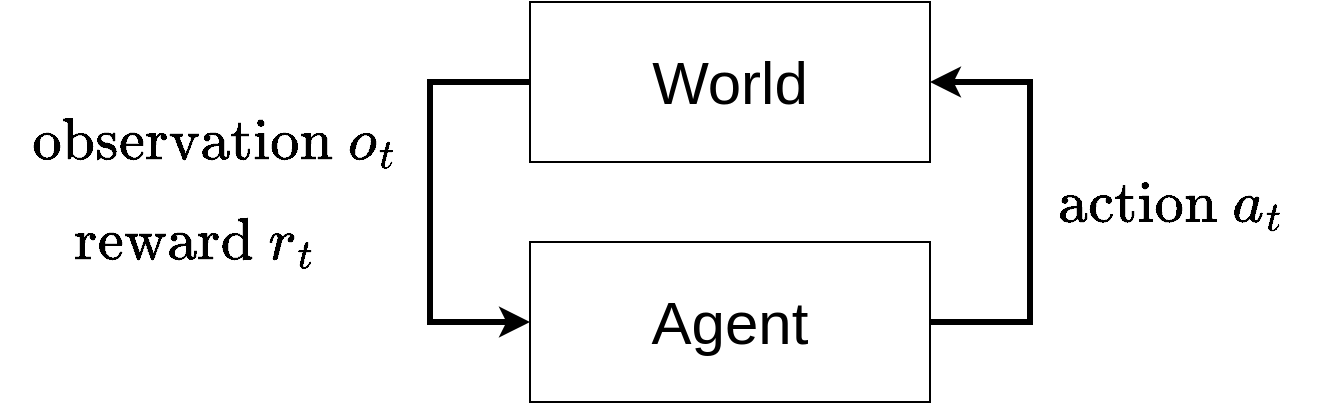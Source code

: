 <mxfile version="24.7.14">
  <diagram name="Page-1" id="i7ahLX3rDdSSNSi5fB6n">
    <mxGraphModel dx="1434" dy="858" grid="1" gridSize="10" guides="1" tooltips="1" connect="1" arrows="1" fold="1" page="1" pageScale="1" pageWidth="1100" pageHeight="850" math="1" shadow="0">
      <root>
        <mxCell id="0" />
        <mxCell id="1" parent="0" />
        <mxCell id="c6xofA1sn_3DLMmSxvKZ-4" style="edgeStyle=orthogonalEdgeStyle;rounded=0;orthogonalLoop=1;jettySize=auto;html=1;exitX=0;exitY=0.5;exitDx=0;exitDy=0;entryX=0;entryY=0.5;entryDx=0;entryDy=0;strokeWidth=3;" edge="1" parent="1" source="c6xofA1sn_3DLMmSxvKZ-1" target="c6xofA1sn_3DLMmSxvKZ-2">
          <mxGeometry relative="1" as="geometry">
            <Array as="points">
              <mxPoint x="390" y="240" />
              <mxPoint x="390" y="360" />
            </Array>
          </mxGeometry>
        </mxCell>
        <mxCell id="c6xofA1sn_3DLMmSxvKZ-1" value="World" style="rounded=0;whiteSpace=wrap;html=1;fontSize=30;" vertex="1" parent="1">
          <mxGeometry x="440" y="200" width="200" height="80" as="geometry" />
        </mxCell>
        <mxCell id="c6xofA1sn_3DLMmSxvKZ-3" style="edgeStyle=orthogonalEdgeStyle;rounded=0;orthogonalLoop=1;jettySize=auto;html=1;exitX=1;exitY=0.5;exitDx=0;exitDy=0;entryX=1;entryY=0.5;entryDx=0;entryDy=0;strokeWidth=3;" edge="1" parent="1" source="c6xofA1sn_3DLMmSxvKZ-2" target="c6xofA1sn_3DLMmSxvKZ-1">
          <mxGeometry relative="1" as="geometry">
            <Array as="points">
              <mxPoint x="690" y="360" />
              <mxPoint x="690" y="240" />
            </Array>
          </mxGeometry>
        </mxCell>
        <mxCell id="c6xofA1sn_3DLMmSxvKZ-2" value="Agent" style="rounded=0;whiteSpace=wrap;html=1;fontSize=30;" vertex="1" parent="1">
          <mxGeometry x="440" y="320" width="200" height="80" as="geometry" />
        </mxCell>
        <mxCell id="c6xofA1sn_3DLMmSxvKZ-5" value="$$\text{observation }&amp;nbsp; o_t$$" style="text;html=1;align=center;verticalAlign=middle;whiteSpace=wrap;rounded=0;fontSize=25;" vertex="1" parent="1">
          <mxGeometry x="207" y="254" width="150" height="30" as="geometry" />
        </mxCell>
        <mxCell id="c6xofA1sn_3DLMmSxvKZ-6" value="$$\text{reward } r_t$$" style="text;html=1;align=center;verticalAlign=middle;whiteSpace=wrap;rounded=0;fontSize=25;" vertex="1" parent="1">
          <mxGeometry x="217" y="304" width="110" height="30" as="geometry" />
        </mxCell>
        <mxCell id="c6xofA1sn_3DLMmSxvKZ-7" value="$$\text{action } a_t$$" style="text;html=1;align=center;verticalAlign=middle;whiteSpace=wrap;rounded=0;fontSize=25;" vertex="1" parent="1">
          <mxGeometry x="706" y="285" width="110" height="30" as="geometry" />
        </mxCell>
      </root>
    </mxGraphModel>
  </diagram>
</mxfile>
